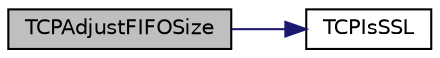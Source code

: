 digraph "TCPAdjustFIFOSize"
{
  edge [fontname="Helvetica",fontsize="10",labelfontname="Helvetica",labelfontsize="10"];
  node [fontname="Helvetica",fontsize="10",shape=record];
  rankdir="LR";
  Node1 [label="TCPAdjustFIFOSize",height=0.2,width=0.4,color="black", fillcolor="grey75", style="filled", fontcolor="black"];
  Node1 -> Node2 [color="midnightblue",fontsize="10",style="solid",fontname="Helvetica"];
  Node2 [label="TCPIsSSL",height=0.2,width=0.4,color="black", fillcolor="white", style="filled",URL="$_t_c_p_8c.html#a2e55714917e9fc97950ee037f14dcc7a"];
}

